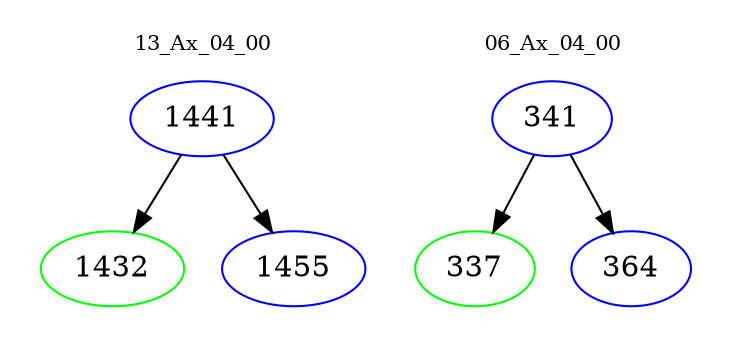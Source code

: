 digraph{
subgraph cluster_0 {
color = white
label = "13_Ax_04_00";
fontsize=10;
T0_1441 [label="1441", color="blue"]
T0_1441 -> T0_1432 [color="black"]
T0_1432 [label="1432", color="green"]
T0_1441 -> T0_1455 [color="black"]
T0_1455 [label="1455", color="blue"]
}
subgraph cluster_1 {
color = white
label = "06_Ax_04_00";
fontsize=10;
T1_341 [label="341", color="blue"]
T1_341 -> T1_337 [color="black"]
T1_337 [label="337", color="green"]
T1_341 -> T1_364 [color="black"]
T1_364 [label="364", color="blue"]
}
}

